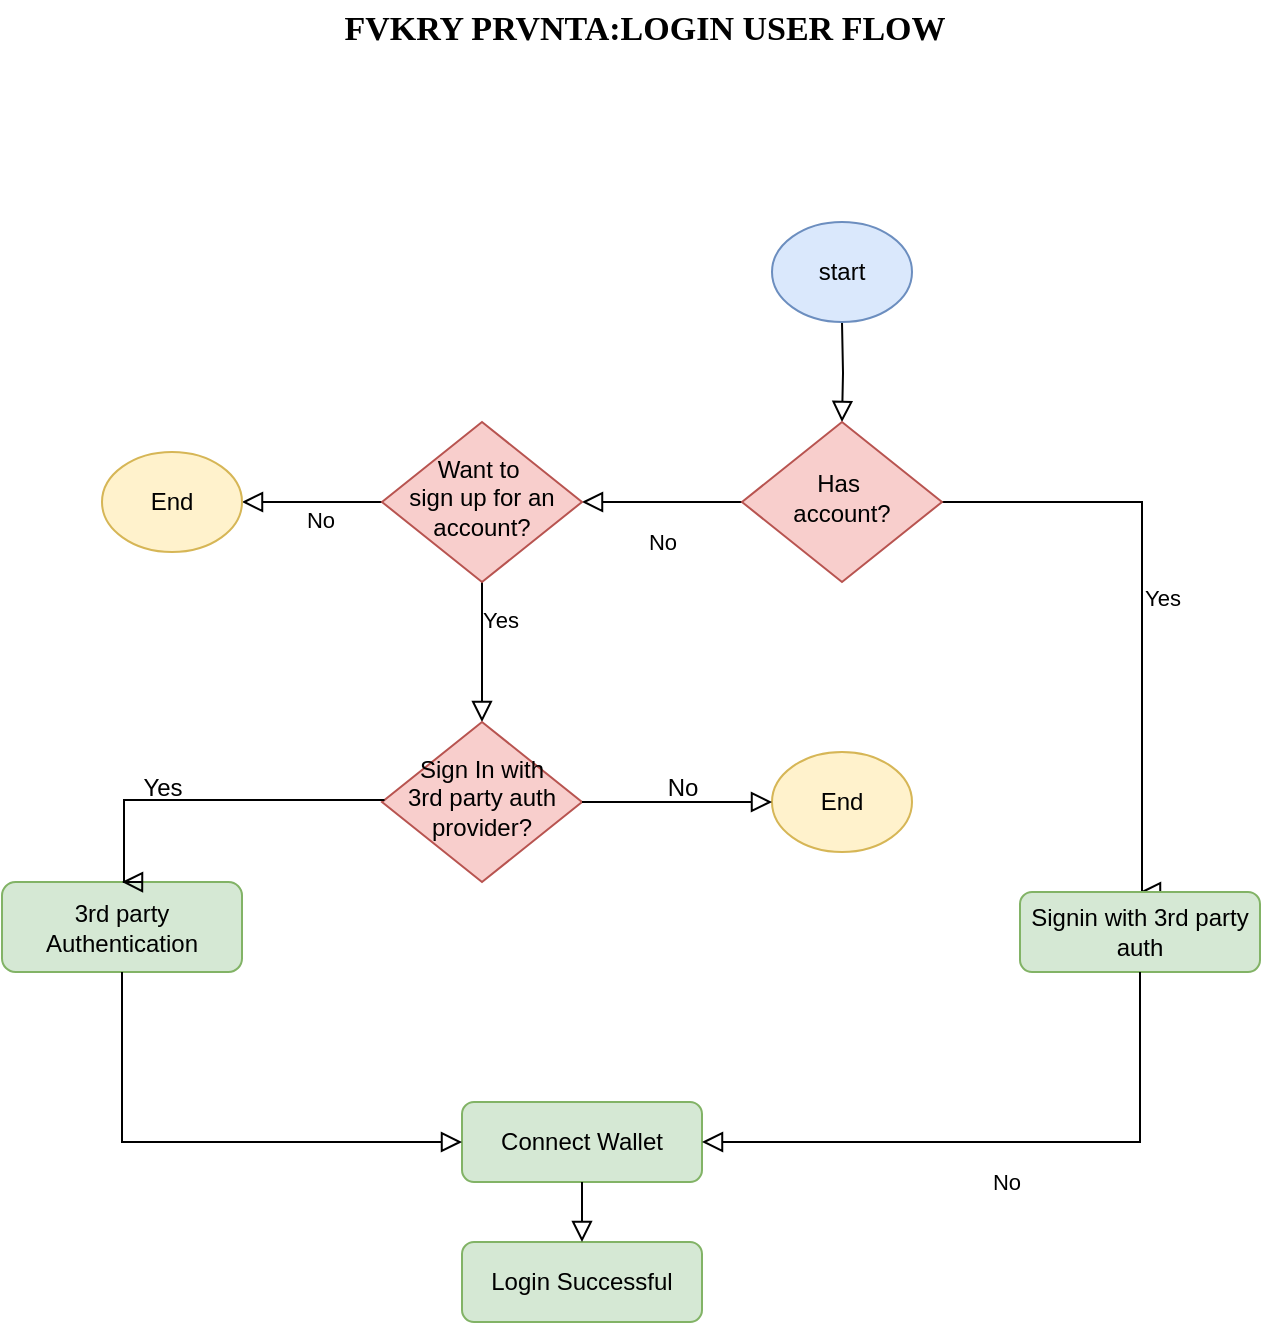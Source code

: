 <mxfile version="26.0.4">
  <diagram id="C5RBs43oDa-KdzZeNtuy" name="Page-1">
    <mxGraphModel dx="880" dy="532" grid="1" gridSize="10" guides="1" tooltips="1" connect="1" arrows="1" fold="1" page="1" pageScale="1" pageWidth="1169" pageHeight="827" math="0" shadow="0">
      <root>
        <mxCell id="WIyWlLk6GJQsqaUBKTNV-0" />
        <mxCell id="WIyWlLk6GJQsqaUBKTNV-1" parent="WIyWlLk6GJQsqaUBKTNV-0" />
        <mxCell id="WIyWlLk6GJQsqaUBKTNV-2" value="" style="rounded=0;html=1;jettySize=auto;orthogonalLoop=1;fontSize=11;endArrow=block;endFill=0;endSize=8;strokeWidth=1;shadow=0;labelBackgroundColor=none;edgeStyle=orthogonalEdgeStyle;" parent="WIyWlLk6GJQsqaUBKTNV-1" target="WIyWlLk6GJQsqaUBKTNV-6" edge="1">
          <mxGeometry relative="1" as="geometry">
            <mxPoint x="684" y="211" as="sourcePoint" />
          </mxGeometry>
        </mxCell>
        <mxCell id="WIyWlLk6GJQsqaUBKTNV-4" value="No" style="rounded=0;html=1;jettySize=auto;orthogonalLoop=1;fontSize=11;endArrow=block;endFill=0;endSize=8;strokeWidth=1;shadow=0;labelBackgroundColor=none;edgeStyle=orthogonalEdgeStyle;" parent="WIyWlLk6GJQsqaUBKTNV-1" source="WIyWlLk6GJQsqaUBKTNV-6" target="WIyWlLk6GJQsqaUBKTNV-10" edge="1">
          <mxGeometry y="20" relative="1" as="geometry">
            <mxPoint as="offset" />
          </mxGeometry>
        </mxCell>
        <mxCell id="WIyWlLk6GJQsqaUBKTNV-5" value="Yes" style="edgeStyle=orthogonalEdgeStyle;rounded=0;html=1;jettySize=auto;orthogonalLoop=1;fontSize=11;endArrow=block;endFill=0;endSize=8;strokeWidth=1;shadow=0;labelBackgroundColor=none;entryX=0.5;entryY=0;entryDx=0;entryDy=0;" parent="WIyWlLk6GJQsqaUBKTNV-1" source="WIyWlLk6GJQsqaUBKTNV-6" target="DcBd_A6QpINqjCxDxNMW-2" edge="1">
          <mxGeometry y="10" relative="1" as="geometry">
            <mxPoint as="offset" />
            <mxPoint x="833" y="470" as="targetPoint" />
            <Array as="points">
              <mxPoint x="834" y="301" />
            </Array>
          </mxGeometry>
        </mxCell>
        <mxCell id="WIyWlLk6GJQsqaUBKTNV-6" value="Has&amp;nbsp;&lt;div&gt;account?&lt;/div&gt;" style="rhombus;whiteSpace=wrap;html=1;shadow=0;fontFamily=Helvetica;fontSize=12;align=center;strokeWidth=1;spacing=6;spacingTop=-4;fillColor=#f8cecc;strokeColor=#b85450;" parent="WIyWlLk6GJQsqaUBKTNV-1" vertex="1">
          <mxGeometry x="634" y="261" width="100" height="80" as="geometry" />
        </mxCell>
        <mxCell id="WIyWlLk6GJQsqaUBKTNV-8" value="No" style="rounded=0;html=1;jettySize=auto;orthogonalLoop=1;fontSize=11;endArrow=block;endFill=0;endSize=8;strokeWidth=1;shadow=0;labelBackgroundColor=none;edgeStyle=orthogonalEdgeStyle;" parent="WIyWlLk6GJQsqaUBKTNV-1" source="WIyWlLk6GJQsqaUBKTNV-10" edge="1">
          <mxGeometry x="-0.114" y="9" relative="1" as="geometry">
            <mxPoint as="offset" />
            <mxPoint x="384" y="301" as="targetPoint" />
          </mxGeometry>
        </mxCell>
        <mxCell id="WIyWlLk6GJQsqaUBKTNV-9" value="Yes" style="edgeStyle=orthogonalEdgeStyle;rounded=0;html=1;jettySize=auto;orthogonalLoop=1;fontSize=11;endArrow=block;endFill=0;endSize=8;strokeWidth=1;shadow=0;labelBackgroundColor=none;" parent="WIyWlLk6GJQsqaUBKTNV-1" source="WIyWlLk6GJQsqaUBKTNV-10" edge="1">
          <mxGeometry x="-0.461" y="9" relative="1" as="geometry">
            <mxPoint as="offset" />
            <mxPoint x="504" y="411" as="targetPoint" />
          </mxGeometry>
        </mxCell>
        <mxCell id="WIyWlLk6GJQsqaUBKTNV-10" value="Want to&amp;nbsp;&lt;div&gt;sign up for an account?&lt;/div&gt;" style="rhombus;whiteSpace=wrap;html=1;shadow=0;fontFamily=Helvetica;fontSize=12;align=center;strokeWidth=1;spacing=6;spacingTop=-4;fillColor=#f8cecc;strokeColor=#b85450;" parent="WIyWlLk6GJQsqaUBKTNV-1" vertex="1">
          <mxGeometry x="454" y="261" width="100" height="80" as="geometry" />
        </mxCell>
        <mxCell id="z6qfNDeWPb6F6qPDadVz-0" value="start" style="ellipse;whiteSpace=wrap;html=1;fillColor=#dae8fc;strokeColor=#6c8ebf;" parent="WIyWlLk6GJQsqaUBKTNV-1" vertex="1">
          <mxGeometry x="649" y="161" width="70" height="50" as="geometry" />
        </mxCell>
        <mxCell id="z6qfNDeWPb6F6qPDadVz-1" value="End" style="ellipse;whiteSpace=wrap;html=1;fillColor=#fff2cc;strokeColor=#d6b656;" parent="WIyWlLk6GJQsqaUBKTNV-1" vertex="1">
          <mxGeometry x="649" y="426" width="70" height="50" as="geometry" />
        </mxCell>
        <mxCell id="z6qfNDeWPb6F6qPDadVz-3" value="Sign In with&lt;div&gt;3rd party auth provider?&lt;/div&gt;" style="rhombus;whiteSpace=wrap;html=1;shadow=0;fontFamily=Helvetica;fontSize=12;align=center;strokeWidth=1;spacing=6;spacingTop=-4;fillColor=#f8cecc;strokeColor=#b85450;" parent="WIyWlLk6GJQsqaUBKTNV-1" vertex="1">
          <mxGeometry x="454" y="411" width="100" height="80" as="geometry" />
        </mxCell>
        <mxCell id="z6qfNDeWPb6F6qPDadVz-4" value="No" style="text;html=1;align=center;verticalAlign=middle;resizable=0;points=[];autosize=1;strokeColor=none;fillColor=none;" parent="WIyWlLk6GJQsqaUBKTNV-1" vertex="1">
          <mxGeometry x="584" y="429" width="40" height="30" as="geometry" />
        </mxCell>
        <mxCell id="z6qfNDeWPb6F6qPDadVz-5" value="" style="rounded=0;html=1;jettySize=auto;orthogonalLoop=1;fontSize=11;endArrow=block;endFill=0;endSize=8;strokeWidth=1;shadow=0;labelBackgroundColor=none;edgeStyle=orthogonalEdgeStyle;exitX=1;exitY=0.5;exitDx=0;exitDy=0;entryX=0;entryY=0.5;entryDx=0;entryDy=0;" parent="WIyWlLk6GJQsqaUBKTNV-1" source="z6qfNDeWPb6F6qPDadVz-3" target="z6qfNDeWPb6F6qPDadVz-1" edge="1">
          <mxGeometry x="0.333" y="20" relative="1" as="geometry">
            <mxPoint as="offset" />
            <mxPoint x="604" y="411" as="sourcePoint" />
            <mxPoint x="494" y="411" as="targetPoint" />
          </mxGeometry>
        </mxCell>
        <mxCell id="z6qfNDeWPb6F6qPDadVz-6" value="3rd party&lt;div&gt;Authentication&lt;/div&gt;" style="rounded=1;whiteSpace=wrap;html=1;fillColor=#d5e8d4;strokeColor=#82b366;" parent="WIyWlLk6GJQsqaUBKTNV-1" vertex="1">
          <mxGeometry x="264" y="491" width="120" height="45" as="geometry" />
        </mxCell>
        <mxCell id="z6qfNDeWPb6F6qPDadVz-7" value="" style="rounded=0;html=1;jettySize=auto;orthogonalLoop=1;fontSize=11;endArrow=block;endFill=0;endSize=8;strokeWidth=1;shadow=0;labelBackgroundColor=none;edgeStyle=orthogonalEdgeStyle;entryX=0.583;entryY=-0.089;entryDx=0;entryDy=0;entryPerimeter=0;" parent="WIyWlLk6GJQsqaUBKTNV-1" source="z6qfNDeWPb6F6qPDadVz-3" edge="1">
          <mxGeometry relative="1" as="geometry">
            <mxPoint x="454" y="450" as="sourcePoint" />
            <mxPoint x="324" y="490.995" as="targetPoint" />
            <Array as="points">
              <mxPoint x="325" y="450" />
            </Array>
          </mxGeometry>
        </mxCell>
        <mxCell id="z6qfNDeWPb6F6qPDadVz-8" value="Yes" style="text;html=1;align=center;verticalAlign=middle;resizable=0;points=[];autosize=1;strokeColor=none;fillColor=none;" parent="WIyWlLk6GJQsqaUBKTNV-1" vertex="1">
          <mxGeometry x="324" y="429" width="40" height="30" as="geometry" />
        </mxCell>
        <mxCell id="z6qfNDeWPb6F6qPDadVz-9" value="Connect Wallet" style="rounded=1;whiteSpace=wrap;html=1;fillColor=#d5e8d4;strokeColor=#82b366;" parent="WIyWlLk6GJQsqaUBKTNV-1" vertex="1">
          <mxGeometry x="494" y="601" width="120" height="40" as="geometry" />
        </mxCell>
        <mxCell id="z6qfNDeWPb6F6qPDadVz-11" value="" style="edgeStyle=orthogonalEdgeStyle;rounded=0;html=1;jettySize=auto;orthogonalLoop=1;fontSize=11;endArrow=block;endFill=0;endSize=8;strokeWidth=1;shadow=0;labelBackgroundColor=none;" parent="WIyWlLk6GJQsqaUBKTNV-1" edge="1">
          <mxGeometry y="10" relative="1" as="geometry">
            <mxPoint as="offset" />
            <mxPoint x="324" y="536" as="sourcePoint" />
            <mxPoint x="494" y="621" as="targetPoint" />
            <Array as="points">
              <mxPoint x="324.5" y="621" />
            </Array>
          </mxGeometry>
        </mxCell>
        <mxCell id="z6qfNDeWPb6F6qPDadVz-31" value="Login Successful" style="rounded=1;whiteSpace=wrap;html=1;fillColor=#d5e8d4;strokeColor=#82b366;" parent="WIyWlLk6GJQsqaUBKTNV-1" vertex="1">
          <mxGeometry x="494" y="671" width="120" height="40" as="geometry" />
        </mxCell>
        <mxCell id="z6qfNDeWPb6F6qPDadVz-33" value="" style="rounded=0;html=1;jettySize=auto;orthogonalLoop=1;fontSize=11;endArrow=block;endFill=0;endSize=8;strokeWidth=1;shadow=0;labelBackgroundColor=none;edgeStyle=orthogonalEdgeStyle;entryX=0.5;entryY=0;entryDx=0;entryDy=0;exitX=0.5;exitY=1;exitDx=0;exitDy=0;" parent="WIyWlLk6GJQsqaUBKTNV-1" source="z6qfNDeWPb6F6qPDadVz-9" target="z6qfNDeWPb6F6qPDadVz-31" edge="1">
          <mxGeometry relative="1" as="geometry">
            <mxPoint x="644" y="651" as="sourcePoint" />
            <mxPoint x="644" y="701" as="targetPoint" />
          </mxGeometry>
        </mxCell>
        <mxCell id="z6qfNDeWPb6F6qPDadVz-34" value="&lt;b&gt;&lt;font face=&quot;Verdana&quot; style=&quot;font-size: 17px;&quot;&gt;FVKRY PRVNTA:LOGIN USER FLOW&lt;/font&gt;&lt;/b&gt;" style="text;html=1;align=center;verticalAlign=middle;resizable=0;points=[];autosize=1;strokeColor=none;fillColor=none;" parent="WIyWlLk6GJQsqaUBKTNV-1" vertex="1">
          <mxGeometry x="405" y="50" width="360" height="30" as="geometry" />
        </mxCell>
        <mxCell id="DcBd_A6QpINqjCxDxNMW-0" value="End" style="ellipse;whiteSpace=wrap;html=1;fillColor=#fff2cc;strokeColor=#d6b656;" vertex="1" parent="WIyWlLk6GJQsqaUBKTNV-1">
          <mxGeometry x="314" y="276" width="70" height="50" as="geometry" />
        </mxCell>
        <mxCell id="DcBd_A6QpINqjCxDxNMW-2" value="Signin with 3rd party auth" style="rounded=1;whiteSpace=wrap;html=1;fillColor=#d5e8d4;strokeColor=#82b366;" vertex="1" parent="WIyWlLk6GJQsqaUBKTNV-1">
          <mxGeometry x="773" y="496" width="120" height="40" as="geometry" />
        </mxCell>
        <mxCell id="DcBd_A6QpINqjCxDxNMW-4" value="No" style="rounded=0;html=1;jettySize=auto;orthogonalLoop=1;fontSize=11;endArrow=block;endFill=0;endSize=8;strokeWidth=1;shadow=0;labelBackgroundColor=none;edgeStyle=orthogonalEdgeStyle;entryX=1;entryY=0.5;entryDx=0;entryDy=0;exitX=0.5;exitY=1;exitDx=0;exitDy=0;" edge="1" parent="WIyWlLk6GJQsqaUBKTNV-1" source="DcBd_A6QpINqjCxDxNMW-2" target="z6qfNDeWPb6F6qPDadVz-9">
          <mxGeometry y="20" relative="1" as="geometry">
            <mxPoint as="offset" />
            <mxPoint x="773" y="590" as="sourcePoint" />
            <mxPoint x="693" y="590" as="targetPoint" />
          </mxGeometry>
        </mxCell>
      </root>
    </mxGraphModel>
  </diagram>
</mxfile>
